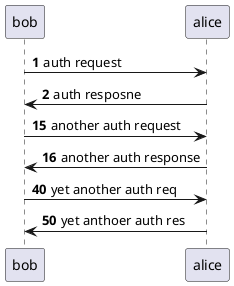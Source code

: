 @startuml
autonumber
bob -> alice : auth request
bob <- alice : auth resposne

autonumber 15
bob -> alice: another auth request
bob <- alice: another auth response

autonumber 40 10
bob -> alice : yet another auth req
bob <- alice: yet anthoer auth res
@enduml
